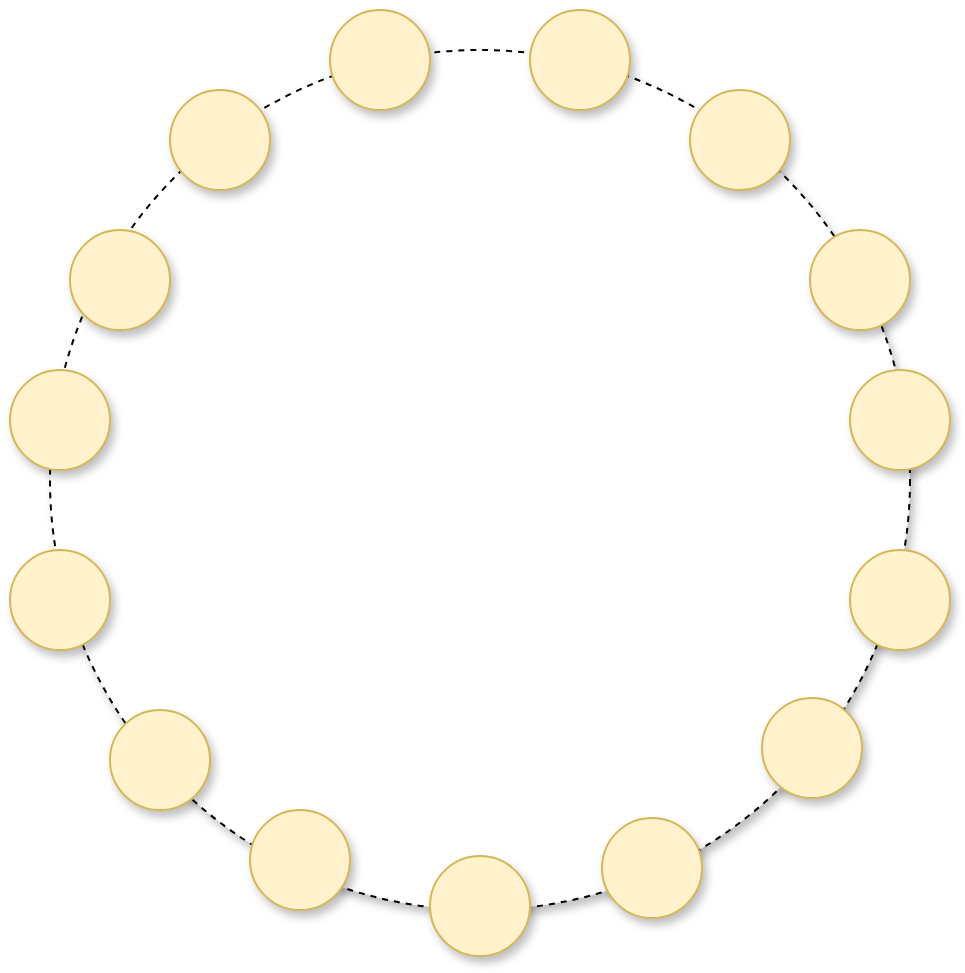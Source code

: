 <mxfile version="17.2.4" type="device" pages="6"><diagram id="mRTma1s0xn98po8CM8LJ" name="peer-ring"><mxGraphModel dx="1106" dy="779" grid="1" gridSize="10" guides="1" tooltips="1" connect="1" arrows="1" fold="1" page="1" pageScale="1" pageWidth="827" pageHeight="1169" math="0" shadow="0"><root><mxCell id="0"/><mxCell id="1" parent="0"/><mxCell id="ZTDbTuqfyI9zdUkHoVTv-3" value="" style="ellipse;whiteSpace=wrap;html=1;aspect=fixed;dashed=1;shadow=1;" parent="1" vertex="1"><mxGeometry x="110" y="30" width="430" height="430" as="geometry"/></mxCell><mxCell id="ZTDbTuqfyI9zdUkHoVTv-1" value="" style="ellipse;whiteSpace=wrap;html=1;aspect=fixed;shadow=1;fillColor=#fff2cc;strokeColor=#d6b656;" parent="1" vertex="1"><mxGeometry x="170" y="50" width="50" height="50" as="geometry"/></mxCell><mxCell id="ZTDbTuqfyI9zdUkHoVTv-4" value="" style="ellipse;whiteSpace=wrap;html=1;aspect=fixed;shadow=1;fillColor=#fff2cc;strokeColor=#d6b656;" parent="1" vertex="1"><mxGeometry x="250" y="10" width="50" height="50" as="geometry"/></mxCell><mxCell id="ZTDbTuqfyI9zdUkHoVTv-5" value="" style="ellipse;whiteSpace=wrap;html=1;aspect=fixed;shadow=1;fillColor=#fff2cc;strokeColor=#d6b656;" parent="1" vertex="1"><mxGeometry x="350" y="10" width="50" height="50" as="geometry"/></mxCell><mxCell id="ZTDbTuqfyI9zdUkHoVTv-6" value="" style="ellipse;whiteSpace=wrap;html=1;aspect=fixed;shadow=1;fillColor=#fff2cc;strokeColor=#d6b656;" parent="1" vertex="1"><mxGeometry x="430" y="50" width="50" height="50" as="geometry"/></mxCell><mxCell id="ZTDbTuqfyI9zdUkHoVTv-7" value="" style="ellipse;whiteSpace=wrap;html=1;aspect=fixed;shadow=1;fillColor=#fff2cc;strokeColor=#d6b656;" parent="1" vertex="1"><mxGeometry x="490" y="120" width="50" height="50" as="geometry"/></mxCell><mxCell id="ZTDbTuqfyI9zdUkHoVTv-8" value="" style="ellipse;whiteSpace=wrap;html=1;aspect=fixed;shadow=1;fillColor=#fff2cc;strokeColor=#d6b656;" parent="1" vertex="1"><mxGeometry x="120" y="120" width="50" height="50" as="geometry"/></mxCell><mxCell id="ZTDbTuqfyI9zdUkHoVTv-9" value="" style="ellipse;whiteSpace=wrap;html=1;aspect=fixed;shadow=1;fillColor=#fff2cc;strokeColor=#d6b656;" parent="1" vertex="1"><mxGeometry x="90" y="190" width="50" height="50" as="geometry"/></mxCell><mxCell id="ZTDbTuqfyI9zdUkHoVTv-10" value="" style="ellipse;whiteSpace=wrap;html=1;aspect=fixed;shadow=1;fillColor=#fff2cc;strokeColor=#d6b656;" parent="1" vertex="1"><mxGeometry x="510" y="190" width="50" height="50" as="geometry"/></mxCell><mxCell id="ZTDbTuqfyI9zdUkHoVTv-12" value="" style="ellipse;whiteSpace=wrap;html=1;aspect=fixed;shadow=1;fillColor=#fff2cc;strokeColor=#d6b656;" parent="1" vertex="1"><mxGeometry x="510" y="280" width="50" height="50" as="geometry"/></mxCell><mxCell id="ZTDbTuqfyI9zdUkHoVTv-13" value="" style="ellipse;whiteSpace=wrap;html=1;aspect=fixed;shadow=1;fillColor=#fff2cc;strokeColor=#d6b656;" parent="1" vertex="1"><mxGeometry x="90" y="280" width="50" height="50" as="geometry"/></mxCell><mxCell id="ZTDbTuqfyI9zdUkHoVTv-14" value="" style="ellipse;whiteSpace=wrap;html=1;aspect=fixed;shadow=1;fillColor=#fff2cc;strokeColor=#d6b656;" parent="1" vertex="1"><mxGeometry x="140" y="360" width="50" height="50" as="geometry"/></mxCell><mxCell id="ZTDbTuqfyI9zdUkHoVTv-15" value="" style="ellipse;whiteSpace=wrap;html=1;aspect=fixed;shadow=1;fillColor=#fff2cc;strokeColor=#d6b656;" parent="1" vertex="1"><mxGeometry x="466" y="354" width="50" height="50" as="geometry"/></mxCell><mxCell id="ZTDbTuqfyI9zdUkHoVTv-16" value="" style="ellipse;whiteSpace=wrap;html=1;aspect=fixed;shadow=1;fillColor=#fff2cc;strokeColor=#d6b656;" parent="1" vertex="1"><mxGeometry x="386" y="414" width="50" height="50" as="geometry"/></mxCell><mxCell id="ZTDbTuqfyI9zdUkHoVTv-17" value="" style="ellipse;whiteSpace=wrap;html=1;aspect=fixed;shadow=1;fillColor=#fff2cc;strokeColor=#d6b656;" parent="1" vertex="1"><mxGeometry x="210" y="410" width="50" height="50" as="geometry"/></mxCell><mxCell id="ZTDbTuqfyI9zdUkHoVTv-18" value="" style="ellipse;whiteSpace=wrap;html=1;aspect=fixed;shadow=1;fillColor=#fff2cc;strokeColor=#d6b656;" parent="1" vertex="1"><mxGeometry x="300" y="433" width="50" height="50" as="geometry"/></mxCell></root></mxGraphModel></diagram><diagram id="99KYhxgPFF4qQWV2aTS-" name="basic-query"><mxGraphModel dx="1106" dy="779" grid="1" gridSize="10" guides="1" tooltips="1" connect="1" arrows="1" fold="1" page="1" pageScale="1" pageWidth="827" pageHeight="1169" math="0" shadow="0"><root><mxCell id="0"/><mxCell id="1" parent="0"/><mxCell id="uXLH3COhsWCXuk_GRumD-1" value="" style="ellipse;whiteSpace=wrap;html=1;aspect=fixed;shadow=1;" vertex="1" parent="1"><mxGeometry x="110" y="30" width="430" height="430" as="geometry"/></mxCell><mxCell id="uXLH3COhsWCXuk_GRumD-2" value="14" style="ellipse;whiteSpace=wrap;html=1;aspect=fixed;shadow=1;fillColor=#fff2cc;strokeColor=#d6b656;" vertex="1" parent="1"><mxGeometry x="170" y="50" width="50" height="50" as="geometry"/></mxCell><mxCell id="uXLH3COhsWCXuk_GRumD-17" style="rounded=0;orthogonalLoop=1;jettySize=auto;html=1;entryX=0.5;entryY=0;entryDx=0;entryDy=0;" edge="1" parent="1" target="uXLH3COhsWCXuk_GRumD-16"><mxGeometry relative="1" as="geometry"><mxPoint x="280" y="60" as="sourcePoint"/></mxGeometry></mxCell><mxCell id="uXLH3COhsWCXuk_GRumD-3" value="0" style="ellipse;whiteSpace=wrap;html=1;aspect=fixed;shadow=1;fillColor=#fff2cc;strokeColor=#d6b656;" vertex="1" parent="1"><mxGeometry x="250" y="10" width="50" height="50" as="geometry"/></mxCell><mxCell id="uXLH3COhsWCXuk_GRumD-4" value="1" style="ellipse;whiteSpace=wrap;html=1;aspect=fixed;shadow=1;fillColor=#fff2cc;strokeColor=#d6b656;" vertex="1" parent="1"><mxGeometry x="350" y="10" width="50" height="50" as="geometry"/></mxCell><mxCell id="uXLH3COhsWCXuk_GRumD-5" value="2" style="ellipse;whiteSpace=wrap;html=1;aspect=fixed;shadow=1;fillColor=#fff2cc;strokeColor=#d6b656;" vertex="1" parent="1"><mxGeometry x="430" y="50" width="50" height="50" as="geometry"/></mxCell><mxCell id="uXLH3COhsWCXuk_GRumD-6" value="3" style="ellipse;whiteSpace=wrap;html=1;aspect=fixed;shadow=1;fillColor=#fff2cc;strokeColor=#d6b656;" vertex="1" parent="1"><mxGeometry x="490" y="120" width="50" height="50" as="geometry"/></mxCell><mxCell id="uXLH3COhsWCXuk_GRumD-7" value="13" style="ellipse;whiteSpace=wrap;html=1;aspect=fixed;shadow=1;fillColor=#fff2cc;strokeColor=#d6b656;" vertex="1" parent="1"><mxGeometry x="110" y="120" width="50" height="50" as="geometry"/></mxCell><mxCell id="uXLH3COhsWCXuk_GRumD-8" value="12" style="ellipse;whiteSpace=wrap;html=1;aspect=fixed;shadow=1;fillColor=#fff2cc;strokeColor=#d6b656;" vertex="1" parent="1"><mxGeometry x="90" y="190" width="50" height="50" as="geometry"/></mxCell><mxCell id="uXLH3COhsWCXuk_GRumD-9" value="4" style="ellipse;whiteSpace=wrap;html=1;aspect=fixed;shadow=1;fillColor=#fff2cc;strokeColor=#d6b656;" vertex="1" parent="1"><mxGeometry x="510" y="190" width="50" height="50" as="geometry"/></mxCell><mxCell id="uXLH3COhsWCXuk_GRumD-10" value="5" style="ellipse;whiteSpace=wrap;html=1;aspect=fixed;shadow=1;fillColor=#fff2cc;strokeColor=#d6b656;" vertex="1" parent="1"><mxGeometry x="510" y="280" width="50" height="50" as="geometry"/></mxCell><mxCell id="uXLH3COhsWCXuk_GRumD-11" value="11" style="ellipse;whiteSpace=wrap;html=1;aspect=fixed;shadow=1;fillColor=#fff2cc;strokeColor=#d6b656;" vertex="1" parent="1"><mxGeometry x="90" y="280" width="50" height="50" as="geometry"/></mxCell><mxCell id="uXLH3COhsWCXuk_GRumD-12" value="10" style="ellipse;whiteSpace=wrap;html=1;aspect=fixed;shadow=1;fillColor=#fff2cc;strokeColor=#d6b656;" vertex="1" parent="1"><mxGeometry x="140" y="360" width="50" height="50" as="geometry"/></mxCell><mxCell id="uXLH3COhsWCXuk_GRumD-13" value="6" style="ellipse;whiteSpace=wrap;html=1;aspect=fixed;shadow=1;fillColor=#fff2cc;strokeColor=#d6b656;" vertex="1" parent="1"><mxGeometry x="466" y="354" width="50" height="50" as="geometry"/></mxCell><mxCell id="uXLH3COhsWCXuk_GRumD-14" value="7" style="ellipse;whiteSpace=wrap;html=1;aspect=fixed;shadow=1;fillColor=#fff2cc;strokeColor=#d6b656;" vertex="1" parent="1"><mxGeometry x="386" y="414" width="50" height="50" as="geometry"/></mxCell><mxCell id="uXLH3COhsWCXuk_GRumD-15" value="9" style="ellipse;whiteSpace=wrap;html=1;aspect=fixed;shadow=1;fillColor=#fff2cc;strokeColor=#d6b656;" vertex="1" parent="1"><mxGeometry x="210" y="410" width="50" height="50" as="geometry"/></mxCell><mxCell id="uXLH3COhsWCXuk_GRumD-16" value="8" style="ellipse;whiteSpace=wrap;html=1;aspect=fixed;shadow=1;fillColor=#fff2cc;strokeColor=#d6b656;" vertex="1" parent="1"><mxGeometry x="300" y="433" width="50" height="50" as="geometry"/></mxCell></root></mxGraphModel></diagram><diagram id="gTpVFQSKRBGk_MWDorwq" name="zero"><mxGraphModel dx="1106" dy="779" grid="1" gridSize="10" guides="1" tooltips="1" connect="1" arrows="1" fold="1" page="1" pageScale="1" pageWidth="827" pageHeight="1169" math="0" shadow="0"><root><mxCell id="0"/><mxCell id="1" parent="0"/><mxCell id="jLxlHWGW4dFAZ2jWKdPO-1" value="" style="ellipse;whiteSpace=wrap;html=1;aspect=fixed;shadow=1;dashed=1;" vertex="1" parent="1"><mxGeometry x="110" y="30" width="430" height="430" as="geometry"/></mxCell><mxCell id="jLxlHWGW4dFAZ2jWKdPO-2" value="14" style="ellipse;whiteSpace=wrap;html=1;aspect=fixed;shadow=1;fillColor=#fff2cc;strokeColor=#d6b656;" vertex="1" parent="1"><mxGeometry x="170" y="50" width="50" height="50" as="geometry"/></mxCell><mxCell id="jLxlHWGW4dFAZ2jWKdPO-3" style="rounded=0;orthogonalLoop=1;jettySize=auto;html=1;entryX=0.5;entryY=0;entryDx=0;entryDy=0;fillColor=#dae8fc;strokeColor=#6c8ebf;" edge="1" parent="1" target="jLxlHWGW4dFAZ2jWKdPO-17"><mxGeometry relative="1" as="geometry"><mxPoint x="280" y="60" as="sourcePoint"/></mxGeometry></mxCell><mxCell id="jLxlHWGW4dFAZ2jWKdPO-18" style="edgeStyle=none;rounded=0;orthogonalLoop=1;jettySize=auto;html=1;exitX=1;exitY=0.5;exitDx=0;exitDy=0;entryX=0;entryY=0.5;entryDx=0;entryDy=0;fillColor=#dae8fc;strokeColor=#6c8ebf;" edge="1" parent="1" source="jLxlHWGW4dFAZ2jWKdPO-4" target="jLxlHWGW4dFAZ2jWKdPO-5"><mxGeometry relative="1" as="geometry"/></mxCell><mxCell id="jLxlHWGW4dFAZ2jWKdPO-19" style="edgeStyle=none;rounded=0;orthogonalLoop=1;jettySize=auto;html=1;exitX=1.02;exitY=0.68;exitDx=0;exitDy=0;exitPerimeter=0;fillColor=#dae8fc;strokeColor=#6c8ebf;entryX=-0.04;entryY=0.64;entryDx=0;entryDy=0;entryPerimeter=0;" edge="1" parent="1" source="jLxlHWGW4dFAZ2jWKdPO-4" target="jLxlHWGW4dFAZ2jWKdPO-6"><mxGeometry relative="1" as="geometry"><mxPoint x="420" y="80" as="targetPoint"/></mxGeometry></mxCell><mxCell id="jLxlHWGW4dFAZ2jWKdPO-20" style="edgeStyle=none;rounded=0;orthogonalLoop=1;jettySize=auto;html=1;exitX=1;exitY=1;exitDx=0;exitDy=0;entryX=0;entryY=0.5;entryDx=0;entryDy=0;fillColor=#dae8fc;strokeColor=#6c8ebf;" edge="1" parent="1" source="jLxlHWGW4dFAZ2jWKdPO-4" target="jLxlHWGW4dFAZ2jWKdPO-10"><mxGeometry relative="1" as="geometry"/></mxCell><mxCell id="jLxlHWGW4dFAZ2jWKdPO-4" value="0" style="ellipse;whiteSpace=wrap;html=1;aspect=fixed;shadow=1;fillColor=#dae8fc;strokeColor=#6c8ebf;" vertex="1" parent="1"><mxGeometry x="250" y="10" width="50" height="50" as="geometry"/></mxCell><mxCell id="jLxlHWGW4dFAZ2jWKdPO-5" value="1" style="ellipse;whiteSpace=wrap;html=1;aspect=fixed;shadow=1;fillColor=#e1d5e7;strokeColor=#9673a6;" vertex="1" parent="1"><mxGeometry x="350" y="10" width="50" height="50" as="geometry"/></mxCell><mxCell id="jLxlHWGW4dFAZ2jWKdPO-6" value="2" style="ellipse;whiteSpace=wrap;html=1;aspect=fixed;shadow=1;fillColor=#e1d5e7;strokeColor=#9673a6;" vertex="1" parent="1"><mxGeometry x="430" y="50" width="50" height="50" as="geometry"/></mxCell><mxCell id="jLxlHWGW4dFAZ2jWKdPO-7" value="3" style="ellipse;whiteSpace=wrap;html=1;aspect=fixed;shadow=1;fillColor=#e1d5e7;strokeColor=#9673a6;" vertex="1" parent="1"><mxGeometry x="490" y="120" width="50" height="50" as="geometry"/></mxCell><mxCell id="jLxlHWGW4dFAZ2jWKdPO-8" value="13" style="ellipse;whiteSpace=wrap;html=1;aspect=fixed;shadow=1;fillColor=#fff2cc;strokeColor=#d6b656;" vertex="1" parent="1"><mxGeometry x="110" y="120" width="50" height="50" as="geometry"/></mxCell><mxCell id="jLxlHWGW4dFAZ2jWKdPO-9" value="12" style="ellipse;whiteSpace=wrap;html=1;aspect=fixed;shadow=1;fillColor=#fff2cc;strokeColor=#d6b656;" vertex="1" parent="1"><mxGeometry x="90" y="190" width="50" height="50" as="geometry"/></mxCell><mxCell id="jLxlHWGW4dFAZ2jWKdPO-10" value="4" style="ellipse;whiteSpace=wrap;html=1;aspect=fixed;shadow=1;fillColor=#e1d5e7;strokeColor=#9673a6;" vertex="1" parent="1"><mxGeometry x="510" y="190" width="50" height="50" as="geometry"/></mxCell><mxCell id="jLxlHWGW4dFAZ2jWKdPO-11" value="5" style="ellipse;whiteSpace=wrap;html=1;aspect=fixed;shadow=1;fillColor=#fff2cc;strokeColor=#d6b656;" vertex="1" parent="1"><mxGeometry x="510" y="280" width="50" height="50" as="geometry"/></mxCell><mxCell id="jLxlHWGW4dFAZ2jWKdPO-12" value="11" style="ellipse;whiteSpace=wrap;html=1;aspect=fixed;shadow=1;fillColor=#fff2cc;strokeColor=#d6b656;" vertex="1" parent="1"><mxGeometry x="90" y="280" width="50" height="50" as="geometry"/></mxCell><mxCell id="jLxlHWGW4dFAZ2jWKdPO-13" value="10" style="ellipse;whiteSpace=wrap;html=1;aspect=fixed;shadow=1;fillColor=#fff2cc;strokeColor=#d6b656;" vertex="1" parent="1"><mxGeometry x="140" y="360" width="50" height="50" as="geometry"/></mxCell><mxCell id="jLxlHWGW4dFAZ2jWKdPO-14" value="6" style="ellipse;whiteSpace=wrap;html=1;aspect=fixed;shadow=1;fillColor=#fff2cc;strokeColor=#d6b656;" vertex="1" parent="1"><mxGeometry x="466" y="354" width="50" height="50" as="geometry"/></mxCell><mxCell id="jLxlHWGW4dFAZ2jWKdPO-15" value="7" style="ellipse;whiteSpace=wrap;html=1;aspect=fixed;shadow=1;fillColor=#fff2cc;strokeColor=#d6b656;" vertex="1" parent="1"><mxGeometry x="386" y="414" width="50" height="50" as="geometry"/></mxCell><mxCell id="jLxlHWGW4dFAZ2jWKdPO-16" value="9" style="ellipse;whiteSpace=wrap;html=1;aspect=fixed;shadow=1;fillColor=#fff2cc;strokeColor=#d6b656;" vertex="1" parent="1"><mxGeometry x="210" y="410" width="50" height="50" as="geometry"/></mxCell><mxCell id="jLxlHWGW4dFAZ2jWKdPO-17" value="8" style="ellipse;whiteSpace=wrap;html=1;aspect=fixed;shadow=1;fillColor=#e1d5e7;strokeColor=#9673a6;" vertex="1" parent="1"><mxGeometry x="300" y="433" width="50" height="50" as="geometry"/></mxCell></root></mxGraphModel></diagram><diagram id="K1v-RQLMj5PF5zwaHko9" name="calc"><mxGraphModel dx="1106" dy="779" grid="1" gridSize="10" guides="1" tooltips="1" connect="1" arrows="1" fold="1" page="1" pageScale="1" pageWidth="827" pageHeight="1169" math="0" shadow="0"><root><mxCell id="0"/><mxCell id="1" parent="0"/><mxCell id="yLF_2bOIb0rAAGYnVy3R-1" value="" style="ellipse;whiteSpace=wrap;html=1;aspect=fixed;shadow=1;dashed=1;" vertex="1" parent="1"><mxGeometry x="110" y="30" width="430" height="430" as="geometry"/></mxCell><mxCell id="yLF_2bOIb0rAAGYnVy3R-2" value="14" style="ellipse;whiteSpace=wrap;html=1;aspect=fixed;shadow=1;fillColor=#fff2cc;strokeColor=#d6b656;" vertex="1" parent="1"><mxGeometry x="170" y="50" width="50" height="50" as="geometry"/></mxCell><mxCell id="yLF_2bOIb0rAAGYnVy3R-3" style="rounded=0;orthogonalLoop=1;jettySize=auto;html=1;entryX=0.5;entryY=0;entryDx=0;entryDy=0;fillColor=#dae8fc;strokeColor=#6c8ebf;" edge="1" parent="1" target="yLF_2bOIb0rAAGYnVy3R-20"><mxGeometry relative="1" as="geometry"><mxPoint x="280" y="60" as="sourcePoint"/></mxGeometry></mxCell><mxCell id="yLF_2bOIb0rAAGYnVy3R-4" style="edgeStyle=none;rounded=0;orthogonalLoop=1;jettySize=auto;html=1;exitX=1;exitY=0.5;exitDx=0;exitDy=0;entryX=0;entryY=0.5;entryDx=0;entryDy=0;fillColor=#dae8fc;strokeColor=#6c8ebf;" edge="1" parent="1" source="yLF_2bOIb0rAAGYnVy3R-7" target="yLF_2bOIb0rAAGYnVy3R-8"><mxGeometry relative="1" as="geometry"/></mxCell><mxCell id="yLF_2bOIb0rAAGYnVy3R-5" style="edgeStyle=none;rounded=0;orthogonalLoop=1;jettySize=auto;html=1;exitX=1.02;exitY=0.68;exitDx=0;exitDy=0;exitPerimeter=0;fillColor=#dae8fc;strokeColor=#6c8ebf;entryX=-0.04;entryY=0.64;entryDx=0;entryDy=0;entryPerimeter=0;" edge="1" parent="1" source="yLF_2bOIb0rAAGYnVy3R-7" target="yLF_2bOIb0rAAGYnVy3R-9"><mxGeometry relative="1" as="geometry"><mxPoint x="420" y="80" as="targetPoint"/></mxGeometry></mxCell><mxCell id="yLF_2bOIb0rAAGYnVy3R-6" style="edgeStyle=none;rounded=0;orthogonalLoop=1;jettySize=auto;html=1;exitX=1;exitY=1;exitDx=0;exitDy=0;entryX=0;entryY=0.5;entryDx=0;entryDy=0;fillColor=#dae8fc;strokeColor=#6c8ebf;" edge="1" parent="1" source="yLF_2bOIb0rAAGYnVy3R-7" target="yLF_2bOIb0rAAGYnVy3R-13"><mxGeometry relative="1" as="geometry"/></mxCell><mxCell id="yLF_2bOIb0rAAGYnVy3R-7" value="0" style="ellipse;whiteSpace=wrap;html=1;aspect=fixed;shadow=1;fillColor=#dae8fc;strokeColor=#6c8ebf;" vertex="1" parent="1"><mxGeometry x="250" y="10" width="50" height="50" as="geometry"/></mxCell><mxCell id="yLF_2bOIb0rAAGYnVy3R-8" value="1" style="ellipse;whiteSpace=wrap;html=1;aspect=fixed;shadow=1;fillColor=#e1d5e7;strokeColor=#9673a6;" vertex="1" parent="1"><mxGeometry x="350" y="10" width="50" height="50" as="geometry"/></mxCell><mxCell id="yLF_2bOIb0rAAGYnVy3R-9" value="2" style="ellipse;whiteSpace=wrap;html=1;aspect=fixed;shadow=1;fillColor=#e1d5e7;strokeColor=#9673a6;" vertex="1" parent="1"><mxGeometry x="430" y="50" width="50" height="50" as="geometry"/></mxCell><mxCell id="yLF_2bOIb0rAAGYnVy3R-10" value="3" style="ellipse;whiteSpace=wrap;html=1;aspect=fixed;shadow=1;fillColor=#e1d5e7;strokeColor=#9673a6;" vertex="1" parent="1"><mxGeometry x="490" y="120" width="50" height="50" as="geometry"/></mxCell><mxCell id="yLF_2bOIb0rAAGYnVy3R-11" value="13" style="ellipse;whiteSpace=wrap;html=1;aspect=fixed;shadow=1;fillColor=#fff2cc;strokeColor=#d6b656;" vertex="1" parent="1"><mxGeometry x="110" y="120" width="50" height="50" as="geometry"/></mxCell><mxCell id="yLF_2bOIb0rAAGYnVy3R-12" value="12" style="ellipse;whiteSpace=wrap;html=1;aspect=fixed;shadow=1;fillColor=#fff2cc;strokeColor=#d6b656;" vertex="1" parent="1"><mxGeometry x="90" y="190" width="50" height="50" as="geometry"/></mxCell><mxCell id="yLF_2bOIb0rAAGYnVy3R-13" value="4" style="ellipse;whiteSpace=wrap;html=1;aspect=fixed;shadow=1;fillColor=#008a00;strokeColor=#005700;fontColor=#ffffff;" vertex="1" parent="1"><mxGeometry x="510" y="190" width="50" height="50" as="geometry"/></mxCell><mxCell id="yLF_2bOIb0rAAGYnVy3R-14" value="5" style="ellipse;whiteSpace=wrap;html=1;aspect=fixed;shadow=1;fillColor=#0050ef;strokeColor=#001DBC;fontColor=#ffffff;" vertex="1" parent="1"><mxGeometry x="510" y="280" width="50" height="50" as="geometry"/></mxCell><mxCell id="yLF_2bOIb0rAAGYnVy3R-15" value="11" style="ellipse;whiteSpace=wrap;html=1;aspect=fixed;shadow=1;fillColor=#fff2cc;strokeColor=#d6b656;" vertex="1" parent="1"><mxGeometry x="90" y="280" width="50" height="50" as="geometry"/></mxCell><mxCell id="yLF_2bOIb0rAAGYnVy3R-16" value="10" style="ellipse;whiteSpace=wrap;html=1;aspect=fixed;shadow=1;fillColor=#fff2cc;strokeColor=#d6b656;" vertex="1" parent="1"><mxGeometry x="140" y="360" width="50" height="50" as="geometry"/></mxCell><mxCell id="yLF_2bOIb0rAAGYnVy3R-17" value="6" style="ellipse;whiteSpace=wrap;html=1;aspect=fixed;shadow=1;fillColor=#fff2cc;strokeColor=#d6b656;" vertex="1" parent="1"><mxGeometry x="466" y="354" width="50" height="50" as="geometry"/></mxCell><mxCell id="yLF_2bOIb0rAAGYnVy3R-18" value="7" style="ellipse;whiteSpace=wrap;html=1;aspect=fixed;shadow=1;fillColor=#fff2cc;strokeColor=#d6b656;" vertex="1" parent="1"><mxGeometry x="386" y="414" width="50" height="50" as="geometry"/></mxCell><mxCell id="yLF_2bOIb0rAAGYnVy3R-19" value="9" style="ellipse;whiteSpace=wrap;html=1;aspect=fixed;shadow=1;fillColor=#fff2cc;strokeColor=#d6b656;" vertex="1" parent="1"><mxGeometry x="210" y="410" width="50" height="50" as="geometry"/></mxCell><mxCell id="yLF_2bOIb0rAAGYnVy3R-20" value="8" style="ellipse;whiteSpace=wrap;html=1;aspect=fixed;shadow=1;fillColor=#e1d5e7;strokeColor=#9673a6;" vertex="1" parent="1"><mxGeometry x="300" y="433" width="50" height="50" as="geometry"/></mxCell></root></mxGraphModel></diagram><diagram id="2cYnfmUbcYqv3pIFGEsD" name="kademlia"><mxGraphModel dx="737" dy="519" grid="1" gridSize="10" guides="1" tooltips="1" connect="1" arrows="1" fold="1" page="1" pageScale="1" pageWidth="827" pageHeight="1169" math="0" shadow="0"><root><mxCell id="0"/><mxCell id="1" parent="0"/><mxCell id="qctUOj9c5b8rRuAVBzwg-50" value="" style="shape=link;html=1;rounded=0;strokeColor=#b46504;fillColor=#fad7ac;shadow=1;startArrow=none;" edge="1" parent="1" source="qctUOj9c5b8rRuAVBzwg-72"><mxGeometry width="100" relative="1" as="geometry"><mxPoint x="250" y="290" as="sourcePoint"/><mxPoint x="320" y="200" as="targetPoint"/></mxGeometry></mxCell><mxCell id="qctUOj9c5b8rRuAVBzwg-51" value="" style="shape=link;html=1;rounded=0;strokeColor=#23445d;fillColor=#bac8d3;shadow=1;" edge="1" parent="1"><mxGeometry width="100" relative="1" as="geometry"><mxPoint x="390" y="290" as="sourcePoint"/><mxPoint x="320" y="200" as="targetPoint"/></mxGeometry></mxCell><mxCell id="qctUOj9c5b8rRuAVBzwg-52" value="" style="shape=link;html=1;rounded=1;strokeColor=#23445d;shadow=1;fillColor=#bac8d3;startArrow=none;" edge="1" parent="1" source="qctUOj9c5b8rRuAVBzwg-75"><mxGeometry width="100" relative="1" as="geometry"><mxPoint x="190" y="390" as="sourcePoint"/><mxPoint x="250" y="290" as="targetPoint"/></mxGeometry></mxCell><mxCell id="qctUOj9c5b8rRuAVBzwg-53" value="" style="shape=link;html=1;rounded=0;strokeColor=#23445d;fillColor=#bac8d3;shadow=1;startArrow=none;" edge="1" parent="1" source="qctUOj9c5b8rRuAVBzwg-76"><mxGeometry width="100" relative="1" as="geometry"><mxPoint x="300" y="390" as="sourcePoint"/><mxPoint x="250" y="290" as="targetPoint"/></mxGeometry></mxCell><mxCell id="qctUOj9c5b8rRuAVBzwg-54" value="" style="shape=link;html=1;rounded=0;strokeColor=#23445d;fillColor=#bac8d3;shadow=1;" edge="1" parent="1"><mxGeometry width="100" relative="1" as="geometry"><mxPoint x="470" y="380" as="sourcePoint"/><mxPoint x="390" y="290" as="targetPoint"/></mxGeometry></mxCell><mxCell id="qctUOj9c5b8rRuAVBzwg-55" value="" style="shape=link;html=1;rounded=1;strokeColor=#23445d;shadow=1;fillColor=#bac8d3;startArrow=none;" edge="1" parent="1" source="qctUOj9c5b8rRuAVBzwg-74"><mxGeometry width="100" relative="1" as="geometry"><mxPoint x="370" y="380" as="sourcePoint"/><mxPoint x="390" y="290" as="targetPoint"/></mxGeometry></mxCell><mxCell id="qctUOj9c5b8rRuAVBzwg-56" value="" style="shape=link;html=1;rounded=1;strokeColor=#23445d;shadow=1;fillColor=#bac8d3;startArrow=none;" edge="1" parent="1" source="qctUOj9c5b8rRuAVBzwg-79"><mxGeometry width="100" relative="1" as="geometry"><mxPoint x="150" y="500" as="sourcePoint"/><mxPoint x="190" y="390" as="targetPoint"/></mxGeometry></mxCell><mxCell id="qctUOj9c5b8rRuAVBzwg-57" value="" style="shape=link;html=1;rounded=0;strokeColor=#23445d;fillColor=#bac8d3;shadow=1;" edge="1" parent="1"><mxGeometry width="100" relative="1" as="geometry"><mxPoint x="220" y="500" as="sourcePoint"/><mxPoint x="190" y="390" as="targetPoint"/></mxGeometry></mxCell><mxCell id="qctUOj9c5b8rRuAVBzwg-58" value="" style="shape=link;html=1;rounded=0;strokeColor=#23445d;fillColor=#bac8d3;shadow=1;startArrow=none;" edge="1" parent="1" source="qctUOj9c5b8rRuAVBzwg-81"><mxGeometry width="100" relative="1" as="geometry"><mxPoint x="310" y="490" as="sourcePoint"/><mxPoint x="300" y="390" as="targetPoint"/></mxGeometry></mxCell><mxCell id="qctUOj9c5b8rRuAVBzwg-59" value="" style="shape=link;html=1;rounded=1;strokeColor=#23445d;shadow=1;fillColor=#bac8d3;startArrow=none;" edge="1" parent="1" source="qctUOj9c5b8rRuAVBzwg-78"><mxGeometry width="100" relative="1" as="geometry"><mxPoint x="270" y="490" as="sourcePoint"/><mxPoint x="300" y="390" as="targetPoint"/></mxGeometry></mxCell><mxCell id="qctUOj9c5b8rRuAVBzwg-62" value="" style="shape=link;html=1;rounded=1;strokeColor=#23445d;shadow=1;fillColor=#bac8d3;startArrow=none;" edge="1" parent="1" source="qctUOj9c5b8rRuAVBzwg-82"><mxGeometry width="100" relative="1" as="geometry"><mxPoint x="360" y="490" as="sourcePoint"/><mxPoint x="370" y="380" as="targetPoint"/></mxGeometry></mxCell><mxCell id="qctUOj9c5b8rRuAVBzwg-65" value="" style="shape=link;html=1;rounded=0;strokeColor=#23445d;fillColor=#bac8d3;shadow=1;startArrow=none;" edge="1" parent="1" source="qctUOj9c5b8rRuAVBzwg-85"><mxGeometry width="100" relative="1" as="geometry"><mxPoint x="410" y="480" as="sourcePoint"/><mxPoint x="370" y="380" as="targetPoint"/></mxGeometry></mxCell><mxCell id="qctUOj9c5b8rRuAVBzwg-66" value="" style="shape=link;html=1;rounded=1;strokeColor=#23445d;shadow=1;fillColor=#bac8d3;" edge="1" parent="1"><mxGeometry width="100" relative="1" as="geometry"><mxPoint x="460" y="490" as="sourcePoint"/><mxPoint x="470" y="380" as="targetPoint"/></mxGeometry></mxCell><mxCell id="qctUOj9c5b8rRuAVBzwg-67" value="" style="shape=link;html=1;rounded=0;strokeColor=#23445d;fillColor=#bac8d3;shadow=1;startArrow=none;" edge="1" parent="1" source="qctUOj9c5b8rRuAVBzwg-83"><mxGeometry width="100" relative="1" as="geometry"><mxPoint x="510" y="480" as="sourcePoint"/><mxPoint x="470" y="380" as="targetPoint"/></mxGeometry></mxCell><mxCell id="qctUOj9c5b8rRuAVBzwg-71" value="0" style="ellipse;whiteSpace=wrap;html=1;aspect=fixed;dashed=1;strokeColor=default;shadow=1;" vertex="1" parent="1"><mxGeometry x="349" y="240" width="30" height="30" as="geometry"/></mxCell><mxCell id="qctUOj9c5b8rRuAVBzwg-77" value="0" style="ellipse;whiteSpace=wrap;html=1;aspect=fixed;dashed=1;strokeColor=default;shadow=1;" vertex="1" parent="1"><mxGeometry x="420" y="320" width="30" height="30" as="geometry"/></mxCell><mxCell id="qctUOj9c5b8rRuAVBzwg-80" value="0" style="ellipse;whiteSpace=wrap;html=1;aspect=fixed;dashed=1;strokeColor=default;shadow=1;" vertex="1" parent="1"><mxGeometry x="199" y="440" width="30" height="30" as="geometry"/></mxCell><mxCell id="qctUOj9c5b8rRuAVBzwg-84" value="1" style="ellipse;whiteSpace=wrap;html=1;aspect=fixed;dashed=1;strokeColor=default;shadow=1;" vertex="1" parent="1"><mxGeometry x="450" y="420" width="30" height="30" as="geometry"/></mxCell><mxCell id="qctUOj9c5b8rRuAVBzwg-87" value="111" style="rounded=1;whiteSpace=wrap;html=1;shadow=1;strokeColor=#b46504;fillColor=#fad7ac;" vertex="1" parent="1"><mxGeometry x="120" y="510" width="40" height="20" as="geometry"/></mxCell><mxCell id="qctUOj9c5b8rRuAVBzwg-88" value="110" style="rounded=1;whiteSpace=wrap;html=1;shadow=1;strokeColor=#b46504;fillColor=#fad7ac;" vertex="1" parent="1"><mxGeometry x="199" y="507" width="37" height="20" as="geometry"/></mxCell><mxCell id="qctUOj9c5b8rRuAVBzwg-89" value="100" style="rounded=1;whiteSpace=wrap;html=1;shadow=1;strokeColor=#b46504;fillColor=#fad7ac;" vertex="1" parent="1"><mxGeometry x="300" y="496" width="30" height="20" as="geometry"/></mxCell><mxCell id="qctUOj9c5b8rRuAVBzwg-90" value="101" style="rounded=1;whiteSpace=wrap;html=1;shadow=1;strokeColor=#b46504;fillColor=#fad7ac;" vertex="1" parent="1"><mxGeometry x="246" y="496" width="38" height="20" as="geometry"/></mxCell><mxCell id="qctUOj9c5b8rRuAVBzwg-93" value="011" style="rounded=1;whiteSpace=wrap;html=1;shadow=1;strokeColor=#d6b656;fillColor=#fff2cc;gradientColor=#ffd966;" vertex="1" parent="1"><mxGeometry x="344" y="496" width="40" height="20" as="geometry"/></mxCell><mxCell id="qctUOj9c5b8rRuAVBzwg-94" value="010" style="rounded=1;whiteSpace=wrap;html=1;shadow=1;strokeColor=#d6b656;fillColor=#fff2cc;gradientColor=#ffd966;" vertex="1" parent="1"><mxGeometry x="400" y="490" width="30" height="20" as="geometry"/></mxCell><mxCell id="qctUOj9c5b8rRuAVBzwg-95" value="000" style="rounded=1;whiteSpace=wrap;html=1;shadow=1;strokeColor=#ae4132;fillColor=#fad9d5;arcSize=0;" vertex="1" parent="1"><mxGeometry x="500" y="490" width="30" height="20" as="geometry"/></mxCell><mxCell id="qctUOj9c5b8rRuAVBzwg-96" value="001" style="rounded=1;whiteSpace=wrap;html=1;shadow=1;strokeColor=#6c8ebf;fillColor=#dae8fc;arcSize=0;gradientColor=#7ea6e0;" vertex="1" parent="1"><mxGeometry x="450" y="496" width="30" height="20" as="geometry"/></mxCell><mxCell id="qctUOj9c5b8rRuAVBzwg-72" value="1" style="ellipse;whiteSpace=wrap;html=1;aspect=fixed;dashed=1;strokeColor=default;shadow=1;" vertex="1" parent="1"><mxGeometry x="270" y="230" width="30" height="30" as="geometry"/></mxCell><mxCell id="hUX4QuooRzlQCgaDFw4R-1" value="" style="shape=link;html=1;rounded=0;strokeColor=#b46504;fillColor=#fad7ac;shadow=1;endArrow=none;" edge="1" parent="1" target="qctUOj9c5b8rRuAVBzwg-72"><mxGeometry width="100" relative="1" as="geometry"><mxPoint x="250" y="290" as="sourcePoint"/><mxPoint x="320" y="200" as="targetPoint"/></mxGeometry></mxCell><mxCell id="qctUOj9c5b8rRuAVBzwg-75" value="1" style="ellipse;whiteSpace=wrap;html=1;aspect=fixed;dashed=1;strokeColor=default;shadow=1;" vertex="1" parent="1"><mxGeometry x="202.5" y="330" width="30" height="30" as="geometry"/></mxCell><mxCell id="hUX4QuooRzlQCgaDFw4R-3" value="" style="shape=link;html=1;rounded=1;strokeColor=#23445d;shadow=1;fillColor=#bac8d3;endArrow=none;" edge="1" parent="1" target="qctUOj9c5b8rRuAVBzwg-75"><mxGeometry width="100" relative="1" as="geometry"><mxPoint x="190" y="390" as="sourcePoint"/><mxPoint x="250" y="290" as="targetPoint"/></mxGeometry></mxCell><mxCell id="qctUOj9c5b8rRuAVBzwg-76" value="0" style="ellipse;whiteSpace=wrap;html=1;aspect=fixed;dashed=1;strokeColor=default;shadow=1;" vertex="1" parent="1"><mxGeometry x="260" y="330" width="30" height="30" as="geometry"/></mxCell><mxCell id="hUX4QuooRzlQCgaDFw4R-4" value="" style="shape=link;html=1;rounded=0;strokeColor=#23445d;fillColor=#bac8d3;shadow=1;endArrow=none;" edge="1" parent="1" target="qctUOj9c5b8rRuAVBzwg-76"><mxGeometry width="100" relative="1" as="geometry"><mxPoint x="300" y="390" as="sourcePoint"/><mxPoint x="250" y="290" as="targetPoint"/></mxGeometry></mxCell><mxCell id="qctUOj9c5b8rRuAVBzwg-74" value="1" style="ellipse;whiteSpace=wrap;html=1;aspect=fixed;dashed=1;strokeColor=default;shadow=1;" vertex="1" parent="1"><mxGeometry x="360" y="320" width="30" height="30" as="geometry"/></mxCell><mxCell id="hUX4QuooRzlQCgaDFw4R-5" value="" style="shape=link;html=1;rounded=1;strokeColor=#23445d;shadow=1;fillColor=#bac8d3;endArrow=none;" edge="1" parent="1" target="qctUOj9c5b8rRuAVBzwg-74"><mxGeometry width="100" relative="1" as="geometry"><mxPoint x="370" y="380" as="sourcePoint"/><mxPoint x="390" y="290" as="targetPoint"/></mxGeometry></mxCell><mxCell id="qctUOj9c5b8rRuAVBzwg-85" value="0" style="ellipse;whiteSpace=wrap;html=1;aspect=fixed;dashed=1;strokeColor=default;shadow=1;" vertex="1" parent="1"><mxGeometry x="384" y="430" width="30" height="30" as="geometry"/></mxCell><mxCell id="hUX4QuooRzlQCgaDFw4R-6" value="" style="shape=link;html=1;rounded=0;strokeColor=#23445d;fillColor=#bac8d3;shadow=1;endArrow=none;" edge="1" parent="1" target="qctUOj9c5b8rRuAVBzwg-85"><mxGeometry width="100" relative="1" as="geometry"><mxPoint x="410" y="480" as="sourcePoint"/><mxPoint x="370" y="380" as="targetPoint"/></mxGeometry></mxCell><mxCell id="qctUOj9c5b8rRuAVBzwg-83" value="0" style="ellipse;whiteSpace=wrap;html=1;aspect=fixed;dashed=1;strokeColor=default;shadow=1;" vertex="1" parent="1"><mxGeometry x="490" y="440" width="30" height="30" as="geometry"/></mxCell><mxCell id="hUX4QuooRzlQCgaDFw4R-7" value="" style="shape=link;html=1;rounded=0;strokeColor=#23445d;fillColor=#bac8d3;shadow=1;endArrow=none;" edge="1" parent="1" target="qctUOj9c5b8rRuAVBzwg-83"><mxGeometry width="100" relative="1" as="geometry"><mxPoint x="510" y="480" as="sourcePoint"/><mxPoint x="470" y="380" as="targetPoint"/></mxGeometry></mxCell><mxCell id="qctUOj9c5b8rRuAVBzwg-82" value="1" style="ellipse;whiteSpace=wrap;html=1;aspect=fixed;dashed=1;strokeColor=default;shadow=1;" vertex="1" parent="1"><mxGeometry x="344" y="430" width="30" height="30" as="geometry"/></mxCell><mxCell id="hUX4QuooRzlQCgaDFw4R-8" value="" style="shape=link;html=1;rounded=1;strokeColor=#23445d;shadow=1;fillColor=#bac8d3;endArrow=none;" edge="1" parent="1" target="qctUOj9c5b8rRuAVBzwg-82"><mxGeometry width="100" relative="1" as="geometry"><mxPoint x="360" y="490" as="sourcePoint"/><mxPoint x="370" y="380" as="targetPoint"/></mxGeometry></mxCell><mxCell id="qctUOj9c5b8rRuAVBzwg-81" value="0" style="ellipse;whiteSpace=wrap;html=1;aspect=fixed;dashed=1;strokeColor=default;shadow=1;" vertex="1" parent="1"><mxGeometry x="290" y="440" width="30" height="30" as="geometry"/></mxCell><mxCell id="hUX4QuooRzlQCgaDFw4R-9" value="" style="shape=link;html=1;rounded=0;strokeColor=#23445d;fillColor=#bac8d3;shadow=1;endArrow=none;" edge="1" parent="1" target="qctUOj9c5b8rRuAVBzwg-81"><mxGeometry width="100" relative="1" as="geometry"><mxPoint x="310" y="490" as="sourcePoint"/><mxPoint x="300" y="390" as="targetPoint"/></mxGeometry></mxCell><mxCell id="qctUOj9c5b8rRuAVBzwg-78" value="1" style="ellipse;whiteSpace=wrap;html=1;aspect=fixed;dashed=1;strokeColor=default;shadow=1;" vertex="1" parent="1"><mxGeometry x="260" y="440" width="30" height="30" as="geometry"/></mxCell><mxCell id="hUX4QuooRzlQCgaDFw4R-10" value="" style="shape=link;html=1;rounded=1;strokeColor=#23445d;shadow=1;fillColor=#bac8d3;endArrow=none;" edge="1" parent="1" target="qctUOj9c5b8rRuAVBzwg-78"><mxGeometry width="100" relative="1" as="geometry"><mxPoint x="270" y="490" as="sourcePoint"/><mxPoint x="300" y="390" as="targetPoint"/></mxGeometry></mxCell><mxCell id="qctUOj9c5b8rRuAVBzwg-79" value="1" style="ellipse;whiteSpace=wrap;html=1;aspect=fixed;dashed=1;strokeColor=default;shadow=1;" vertex="1" parent="1"><mxGeometry x="150" y="440" width="30" height="30" as="geometry"/></mxCell><mxCell id="hUX4QuooRzlQCgaDFw4R-11" value="" style="shape=link;html=1;rounded=1;strokeColor=#23445d;shadow=1;fillColor=#bac8d3;endArrow=none;" edge="1" parent="1" target="qctUOj9c5b8rRuAVBzwg-79"><mxGeometry width="100" relative="1" as="geometry"><mxPoint x="150" y="500" as="sourcePoint"/><mxPoint x="190" y="390" as="targetPoint"/></mxGeometry></mxCell></root></mxGraphModel></diagram><diagram id="yfAgizcJ7ep9xCD5nY5e" name="k-bucket"><mxGraphModel dx="1106" dy="779" grid="1" gridSize="10" guides="1" tooltips="1" connect="1" arrows="1" fold="1" page="1" pageScale="1" pageWidth="827" pageHeight="1169" math="0" shadow="0"><root><mxCell id="0"/><mxCell id="1" parent="0"/><mxCell id="gg6ecfde4dDx42YBF4ND-1" value="&lt;span&gt;001&lt;/span&gt;" style="rounded=1;whiteSpace=wrap;html=1;shadow=1;strokeColor=default;" vertex="1" parent="1"><mxGeometry x="140" y="200" width="50" height="30" as="geometry"/></mxCell><mxCell id="gg6ecfde4dDx42YBF4ND-2" value="&lt;span&gt;010&lt;/span&gt;" style="rounded=1;whiteSpace=wrap;html=1;shadow=1;strokeColor=default;" vertex="1" parent="1"><mxGeometry x="140" y="245" width="50" height="30" as="geometry"/></mxCell><mxCell id="gg6ecfde4dDx42YBF4ND-3" value="" style="shape=link;html=1;rounded=1;shadow=1;strokeColor=#0000FF;" edge="1" parent="1"><mxGeometry width="100" relative="1" as="geometry"><mxPoint x="80" y="200" as="sourcePoint"/><mxPoint x="80" y="330" as="targetPoint"/></mxGeometry></mxCell><mxCell id="gg6ecfde4dDx42YBF4ND-4" value="节点 000" style="text;html=1;align=center;verticalAlign=middle;resizable=0;points=[];autosize=1;strokeColor=none;fillColor=none;" vertex="1" parent="1"><mxGeometry x="15" y="250" width="60" height="20" as="geometry"/></mxCell><mxCell id="H71cgZ8qDPMMMp9PZ5_E-1" value="1" style="text;html=1;align=center;verticalAlign=middle;resizable=0;points=[];autosize=1;strokeColor=none;fillColor=none;" vertex="1" parent="1"><mxGeometry x="100" y="205" width="20" height="20" as="geometry"/></mxCell><mxCell id="QUABD3hUIeblQyeU56Ci-2" value="&lt;span&gt;011&lt;/span&gt;" style="rounded=1;whiteSpace=wrap;html=1;shadow=1;strokeColor=default;" vertex="1" parent="1"><mxGeometry x="200" y="245" width="50" height="30" as="geometry"/></mxCell><mxCell id="QUABD3hUIeblQyeU56Ci-3" value="100" style="rounded=1;whiteSpace=wrap;html=1;shadow=1;strokeColor=default;" vertex="1" parent="1"><mxGeometry x="140" y="290" width="50" height="30" as="geometry"/></mxCell><mxCell id="Gicgp5VLEX41V-QgbehE-1" value="101" style="rounded=1;whiteSpace=wrap;html=1;shadow=1;strokeColor=default;" vertex="1" parent="1"><mxGeometry x="200" y="290" width="50" height="30" as="geometry"/></mxCell><mxCell id="Gicgp5VLEX41V-QgbehE-2" value="111" style="rounded=1;whiteSpace=wrap;html=1;shadow=1;strokeColor=default;" vertex="1" parent="1"><mxGeometry x="340" y="290" width="50" height="30" as="geometry"/></mxCell><mxCell id="Gicgp5VLEX41V-QgbehE-3" value="110" style="rounded=1;whiteSpace=wrap;html=1;shadow=1;strokeColor=default;" vertex="1" parent="1"><mxGeometry x="270" y="290" width="50" height="30" as="geometry"/></mxCell><mxCell id="oEFB_y_aG0L2a0DBlP5H-1" value="2" style="text;html=1;align=center;verticalAlign=middle;resizable=0;points=[];autosize=1;strokeColor=none;fillColor=none;" vertex="1" parent="1"><mxGeometry x="100" y="250" width="20" height="20" as="geometry"/></mxCell><mxCell id="oEFB_y_aG0L2a0DBlP5H-2" value="3" style="text;html=1;align=center;verticalAlign=middle;resizable=0;points=[];autosize=1;strokeColor=none;fillColor=none;" vertex="1" parent="1"><mxGeometry x="100" y="290" width="20" height="20" as="geometry"/></mxCell></root></mxGraphModel></diagram></mxfile>